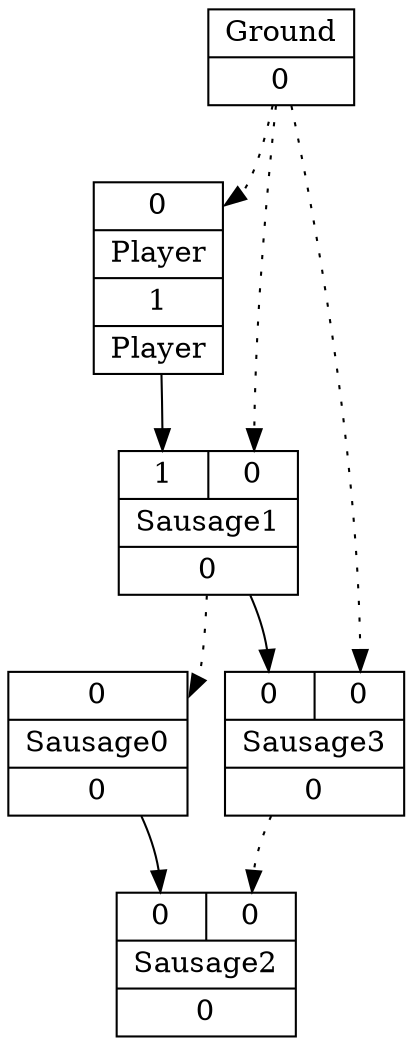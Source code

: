 digraph G {
node [shape=record];
Player[ label ="{{<GroundP>0}|{Player}|<PlayerOUT>1|{Player}}"];
Ground[ label ="{{Ground}|<GroundOUT>0}"];
Sausage1[ label ="{{<Player>1|<GroundP>0}|{Sausage1}|<Sausage1OUT>0}"];
Sausage0[ label ="{{<Sausage1P>0}|{Sausage0}|<Sausage0OUT>0}"];
Sausage3[ label ="{{<Sausage1>0|<GroundP>0}|{Sausage3}|<Sausage3OUT>0}"];
Sausage2[ label ="{{<Sausage0>0|<Sausage3P>0}|{Sausage2}|<Sausage2OUT>0}"];
	"Ground" -> "Player":GroundP [style=dotted];
	"Player" -> "Sausage1":Player;
	"Ground" -> "Sausage1":GroundP [style=dotted];
	"Sausage1" -> "Sausage0":Sausage1P [style=dotted];
	"Sausage1" -> "Sausage3":Sausage1;
	"Sausage0" -> "Sausage2":Sausage0;
	"Ground" -> "Sausage3":GroundP [style=dotted];
	"Sausage3" -> "Sausage2":Sausage3P [style=dotted];
}